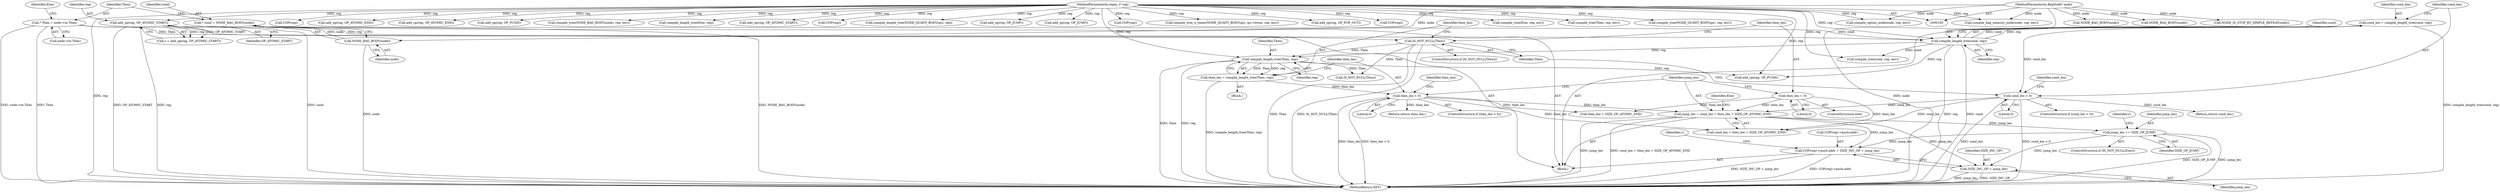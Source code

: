 digraph "1_oniguruma_c509265c5f6ae7264f7b8a8aae1cfa5fc59d108c@del" {
"1000353" [label="(Call,jump_len += SIZE_OP_JUMP)"];
"1000343" [label="(Call,jump_len = cond_len + then_len + SIZE_OP_ATOMIC_END)"];
"1000319" [label="(Call,cond_len < 0)"];
"1000313" [label="(Call,cond_len = compile_length_tree(cond, reg))"];
"1000315" [label="(Call,compile_length_tree(cond, reg))"];
"1000282" [label="(Call,* cond = NODE_BAG_BODY(node))"];
"1000284" [label="(Call,NODE_BAG_BODY(node))"];
"1000101" [label="(MethodParameterIn,BagNode* node)"];
"1000304" [label="(Call,add_op(reg, OP_ATOMIC_START))"];
"1000102" [label="(MethodParameterIn,regex_t* reg)"];
"1000340" [label="(Call,then_len = 0)"];
"1000334" [label="(Call,then_len < 0)"];
"1000328" [label="(Call,then_len = compile_length_tree(Then, reg))"];
"1000330" [label="(Call,compile_length_tree(Then, reg))"];
"1000325" [label="(Call,IS_NOT_NULL(Then))"];
"1000287" [label="(Call,* Then = node->te.Then)"];
"1000367" [label="(Call,COP(reg)->push.addr = SIZE_INC_OP + jump_len)"];
"1000374" [label="(Call,SIZE_INC_OP + jump_len)"];
"1000296" [label="(Identifier,Else)"];
"1000304" [label="(Call,add_op(reg, OP_ATOMIC_START))"];
"1000288" [label="(Identifier,Then)"];
"1000336" [label="(Literal,0)"];
"1000102" [label="(MethodParameterIn,regex_t* reg)"];
"1000313" [label="(Call,cond_len = compile_length_tree(cond, reg))"];
"1000341" [label="(Identifier,then_len)"];
"1000456" [label="(MethodReturn,RET)"];
"1000320" [label="(Identifier,cond_len)"];
"1000306" [label="(Identifier,OP_ATOMIC_START)"];
"1000123" [label="(Call,compile_option_node(node, reg, env))"];
"1000289" [label="(Call,node->te.Then)"];
"1000368" [label="(Call,COP(reg)->push.addr)"];
"1000391" [label="(Call,add_op(reg, OP_ATOMIC_END))"];
"1000355" [label="(Identifier,SIZE_OP_JUMP)"];
"1000340" [label="(Call,then_len = 0)"];
"1000302" [label="(Call,r = add_op(reg, OP_ATOMIC_START))"];
"1000401" [label="(Call,IS_NOT_NULL(Then))"];
"1000272" [label="(Call,add_op(reg, OP_ATOMIC_END))"];
"1000315" [label="(Call,compile_length_tree(cond, reg))"];
"1000337" [label="(Return,return then_len;)"];
"1000331" [label="(Identifier,Then)"];
"1000283" [label="(Identifier,cond)"];
"1000318" [label="(ControlStructure,if (cond_len < 0))"];
"1000334" [label="(Call,then_len < 0)"];
"1000169" [label="(Call,add_op(reg, OP_PUSH))"];
"1000339" [label="(ControlStructure,else)"];
"1000335" [label="(Identifier,then_len)"];
"1000329" [label="(Identifier,then_len)"];
"1000101" [label="(MethodParameterIn,BagNode* node)"];
"1000259" [label="(Call,compile_tree(NODE_BAG_BODY(node), reg, env))"];
"1000423" [label="(Call,compile_length_tree(Else, reg))"];
"1000440" [label="(Call,COP(reg))"];
"1000137" [label="(Call,NODE_BAG_BODY(node))"];
"1000374" [label="(Call,SIZE_INC_OP + jump_len)"];
"1000115" [label="(Call,compile_bag_memory_node(node, reg, env))"];
"1000285" [label="(Identifier,node)"];
"1000248" [label="(Call,add_op(reg, OP_ATOMIC_START))"];
"1000322" [label="(Return,return cond_len;)"];
"1000370" [label="(Call,COP(reg))"];
"1000324" [label="(ControlStructure,if (IS_NOT_NULL(Then)))"];
"1000282" [label="(Call,* cond = NODE_BAG_BODY(node))"];
"1000332" [label="(Identifier,reg)"];
"1000342" [label="(Literal,0)"];
"1000327" [label="(Block,)"];
"1000157" [label="(Call,compile_length_tree(NODE_QUANT_BODY(qn), reg))"];
"1000428" [label="(Call,add_op(reg, OP_JUMP))"];
"1000317" [label="(Identifier,reg)"];
"1000218" [label="(Call,add_op(reg, OP_JUMP))"];
"1000376" [label="(Identifier,jump_len)"];
"1000325" [label="(Call,IS_NOT_NULL(Then))"];
"1000358" [label="(Call,add_op(reg, OP_PUSH))"];
"1000379" [label="(Call,compile_tree(cond, reg, env))"];
"1000344" [label="(Identifier,jump_len)"];
"1000353" [label="(Call,jump_len += SIZE_OP_JUMP)"];
"1000347" [label="(Call,then_len + SIZE_OP_ATOMIC_END)"];
"1000230" [label="(Call,COP(reg))"];
"1000260" [label="(Call,NODE_BAG_BODY(node))"];
"1000375" [label="(Identifier,SIZE_INC_OP)"];
"1000314" [label="(Identifier,cond_len)"];
"1000350" [label="(ControlStructure,if (IS_NOT_NULL(Else)))"];
"1000284" [label="(Call,NODE_BAG_BODY(node))"];
"1000354" [label="(Identifier,jump_len)"];
"1000330" [label="(Call,compile_length_tree(Then, reg))"];
"1000321" [label="(Literal,0)"];
"1000305" [label="(Identifier,reg)"];
"1000141" [label="(Call,compile_tree_n_times(NODE_QUANT_BODY(qn), qn->lower, reg, env))"];
"1000357" [label="(Identifier,r)"];
"1000338" [label="(Identifier,then_len)"];
"1000367" [label="(Call,COP(reg)->push.addr = SIZE_INC_OP + jump_len)"];
"1000207" [label="(Call,add_op(reg, OP_POP_OUT))"];
"1000343" [label="(Call,jump_len = cond_len + then_len + SIZE_OP_ATOMIC_END)"];
"1000378" [label="(Identifier,r)"];
"1000181" [label="(Call,COP(reg))"];
"1000287" [label="(Call,* Then = node->te.Then)"];
"1000449" [label="(Call,compile_tree(Else, reg, env))"];
"1000333" [label="(ControlStructure,if (then_len < 0))"];
"1000328" [label="(Call,then_len = compile_length_tree(Then, reg))"];
"1000319" [label="(Call,cond_len < 0)"];
"1000326" [label="(Identifier,Then)"];
"1000323" [label="(Identifier,cond_len)"];
"1000352" [label="(Identifier,Else)"];
"1000277" [label="(Block,)"];
"1000406" [label="(Call,compile_tree(Then, reg, env))"];
"1000316" [label="(Identifier,cond)"];
"1000130" [label="(Call,NODE_IS_STOP_BT_SIMPLE_REPEAT(node))"];
"1000194" [label="(Call,compile_tree(NODE_QUANT_BODY(qn), reg, env))"];
"1000345" [label="(Call,cond_len + then_len + SIZE_OP_ATOMIC_END)"];
"1000353" -> "1000350"  [label="AST: "];
"1000353" -> "1000355"  [label="CFG: "];
"1000354" -> "1000353"  [label="AST: "];
"1000355" -> "1000353"  [label="AST: "];
"1000357" -> "1000353"  [label="CFG: "];
"1000353" -> "1000456"  [label="DDG: jump_len"];
"1000353" -> "1000456"  [label="DDG: SIZE_OP_JUMP"];
"1000343" -> "1000353"  [label="DDG: jump_len"];
"1000353" -> "1000367"  [label="DDG: jump_len"];
"1000353" -> "1000374"  [label="DDG: jump_len"];
"1000343" -> "1000277"  [label="AST: "];
"1000343" -> "1000345"  [label="CFG: "];
"1000344" -> "1000343"  [label="AST: "];
"1000345" -> "1000343"  [label="AST: "];
"1000352" -> "1000343"  [label="CFG: "];
"1000343" -> "1000456"  [label="DDG: jump_len"];
"1000343" -> "1000456"  [label="DDG: cond_len + then_len + SIZE_OP_ATOMIC_END"];
"1000319" -> "1000343"  [label="DDG: cond_len"];
"1000340" -> "1000343"  [label="DDG: then_len"];
"1000334" -> "1000343"  [label="DDG: then_len"];
"1000343" -> "1000367"  [label="DDG: jump_len"];
"1000343" -> "1000374"  [label="DDG: jump_len"];
"1000319" -> "1000318"  [label="AST: "];
"1000319" -> "1000321"  [label="CFG: "];
"1000320" -> "1000319"  [label="AST: "];
"1000321" -> "1000319"  [label="AST: "];
"1000323" -> "1000319"  [label="CFG: "];
"1000326" -> "1000319"  [label="CFG: "];
"1000319" -> "1000456"  [label="DDG: cond_len < 0"];
"1000319" -> "1000456"  [label="DDG: cond_len"];
"1000313" -> "1000319"  [label="DDG: cond_len"];
"1000319" -> "1000322"  [label="DDG: cond_len"];
"1000319" -> "1000345"  [label="DDG: cond_len"];
"1000313" -> "1000277"  [label="AST: "];
"1000313" -> "1000315"  [label="CFG: "];
"1000314" -> "1000313"  [label="AST: "];
"1000315" -> "1000313"  [label="AST: "];
"1000320" -> "1000313"  [label="CFG: "];
"1000313" -> "1000456"  [label="DDG: compile_length_tree(cond, reg)"];
"1000315" -> "1000313"  [label="DDG: cond"];
"1000315" -> "1000313"  [label="DDG: reg"];
"1000315" -> "1000317"  [label="CFG: "];
"1000316" -> "1000315"  [label="AST: "];
"1000317" -> "1000315"  [label="AST: "];
"1000315" -> "1000456"  [label="DDG: cond"];
"1000315" -> "1000456"  [label="DDG: reg"];
"1000282" -> "1000315"  [label="DDG: cond"];
"1000304" -> "1000315"  [label="DDG: reg"];
"1000102" -> "1000315"  [label="DDG: reg"];
"1000315" -> "1000330"  [label="DDG: reg"];
"1000315" -> "1000358"  [label="DDG: reg"];
"1000315" -> "1000379"  [label="DDG: cond"];
"1000282" -> "1000277"  [label="AST: "];
"1000282" -> "1000284"  [label="CFG: "];
"1000283" -> "1000282"  [label="AST: "];
"1000284" -> "1000282"  [label="AST: "];
"1000288" -> "1000282"  [label="CFG: "];
"1000282" -> "1000456"  [label="DDG: NODE_BAG_BODY(node)"];
"1000282" -> "1000456"  [label="DDG: cond"];
"1000284" -> "1000282"  [label="DDG: node"];
"1000284" -> "1000285"  [label="CFG: "];
"1000285" -> "1000284"  [label="AST: "];
"1000284" -> "1000456"  [label="DDG: node"];
"1000101" -> "1000284"  [label="DDG: node"];
"1000101" -> "1000100"  [label="AST: "];
"1000101" -> "1000456"  [label="DDG: node"];
"1000101" -> "1000115"  [label="DDG: node"];
"1000101" -> "1000123"  [label="DDG: node"];
"1000101" -> "1000130"  [label="DDG: node"];
"1000101" -> "1000137"  [label="DDG: node"];
"1000101" -> "1000260"  [label="DDG: node"];
"1000304" -> "1000302"  [label="AST: "];
"1000304" -> "1000306"  [label="CFG: "];
"1000305" -> "1000304"  [label="AST: "];
"1000306" -> "1000304"  [label="AST: "];
"1000302" -> "1000304"  [label="CFG: "];
"1000304" -> "1000456"  [label="DDG: reg"];
"1000304" -> "1000456"  [label="DDG: OP_ATOMIC_START"];
"1000304" -> "1000302"  [label="DDG: reg"];
"1000304" -> "1000302"  [label="DDG: OP_ATOMIC_START"];
"1000102" -> "1000304"  [label="DDG: reg"];
"1000102" -> "1000100"  [label="AST: "];
"1000102" -> "1000456"  [label="DDG: reg"];
"1000102" -> "1000115"  [label="DDG: reg"];
"1000102" -> "1000123"  [label="DDG: reg"];
"1000102" -> "1000141"  [label="DDG: reg"];
"1000102" -> "1000157"  [label="DDG: reg"];
"1000102" -> "1000169"  [label="DDG: reg"];
"1000102" -> "1000181"  [label="DDG: reg"];
"1000102" -> "1000194"  [label="DDG: reg"];
"1000102" -> "1000207"  [label="DDG: reg"];
"1000102" -> "1000218"  [label="DDG: reg"];
"1000102" -> "1000230"  [label="DDG: reg"];
"1000102" -> "1000248"  [label="DDG: reg"];
"1000102" -> "1000259"  [label="DDG: reg"];
"1000102" -> "1000272"  [label="DDG: reg"];
"1000102" -> "1000330"  [label="DDG: reg"];
"1000102" -> "1000358"  [label="DDG: reg"];
"1000102" -> "1000370"  [label="DDG: reg"];
"1000102" -> "1000379"  [label="DDG: reg"];
"1000102" -> "1000391"  [label="DDG: reg"];
"1000102" -> "1000406"  [label="DDG: reg"];
"1000102" -> "1000423"  [label="DDG: reg"];
"1000102" -> "1000428"  [label="DDG: reg"];
"1000102" -> "1000440"  [label="DDG: reg"];
"1000102" -> "1000449"  [label="DDG: reg"];
"1000340" -> "1000339"  [label="AST: "];
"1000340" -> "1000342"  [label="CFG: "];
"1000341" -> "1000340"  [label="AST: "];
"1000342" -> "1000340"  [label="AST: "];
"1000344" -> "1000340"  [label="CFG: "];
"1000340" -> "1000345"  [label="DDG: then_len"];
"1000340" -> "1000347"  [label="DDG: then_len"];
"1000334" -> "1000333"  [label="AST: "];
"1000334" -> "1000336"  [label="CFG: "];
"1000335" -> "1000334"  [label="AST: "];
"1000336" -> "1000334"  [label="AST: "];
"1000338" -> "1000334"  [label="CFG: "];
"1000344" -> "1000334"  [label="CFG: "];
"1000334" -> "1000456"  [label="DDG: then_len < 0"];
"1000334" -> "1000456"  [label="DDG: then_len"];
"1000328" -> "1000334"  [label="DDG: then_len"];
"1000334" -> "1000337"  [label="DDG: then_len"];
"1000334" -> "1000345"  [label="DDG: then_len"];
"1000334" -> "1000347"  [label="DDG: then_len"];
"1000328" -> "1000327"  [label="AST: "];
"1000328" -> "1000330"  [label="CFG: "];
"1000329" -> "1000328"  [label="AST: "];
"1000330" -> "1000328"  [label="AST: "];
"1000335" -> "1000328"  [label="CFG: "];
"1000328" -> "1000456"  [label="DDG: compile_length_tree(Then, reg)"];
"1000330" -> "1000328"  [label="DDG: Then"];
"1000330" -> "1000328"  [label="DDG: reg"];
"1000330" -> "1000332"  [label="CFG: "];
"1000331" -> "1000330"  [label="AST: "];
"1000332" -> "1000330"  [label="AST: "];
"1000330" -> "1000456"  [label="DDG: Then"];
"1000330" -> "1000456"  [label="DDG: reg"];
"1000325" -> "1000330"  [label="DDG: Then"];
"1000330" -> "1000358"  [label="DDG: reg"];
"1000330" -> "1000401"  [label="DDG: Then"];
"1000325" -> "1000324"  [label="AST: "];
"1000325" -> "1000326"  [label="CFG: "];
"1000326" -> "1000325"  [label="AST: "];
"1000329" -> "1000325"  [label="CFG: "];
"1000341" -> "1000325"  [label="CFG: "];
"1000325" -> "1000456"  [label="DDG: Then"];
"1000325" -> "1000456"  [label="DDG: IS_NOT_NULL(Then)"];
"1000287" -> "1000325"  [label="DDG: Then"];
"1000325" -> "1000401"  [label="DDG: Then"];
"1000287" -> "1000277"  [label="AST: "];
"1000287" -> "1000289"  [label="CFG: "];
"1000288" -> "1000287"  [label="AST: "];
"1000289" -> "1000287"  [label="AST: "];
"1000296" -> "1000287"  [label="CFG: "];
"1000287" -> "1000456"  [label="DDG: node->te.Then"];
"1000287" -> "1000456"  [label="DDG: Then"];
"1000367" -> "1000277"  [label="AST: "];
"1000367" -> "1000374"  [label="CFG: "];
"1000368" -> "1000367"  [label="AST: "];
"1000374" -> "1000367"  [label="AST: "];
"1000378" -> "1000367"  [label="CFG: "];
"1000367" -> "1000456"  [label="DDG: COP(reg)->push.addr"];
"1000367" -> "1000456"  [label="DDG: SIZE_INC_OP + jump_len"];
"1000374" -> "1000376"  [label="CFG: "];
"1000375" -> "1000374"  [label="AST: "];
"1000376" -> "1000374"  [label="AST: "];
"1000374" -> "1000456"  [label="DDG: jump_len"];
"1000374" -> "1000456"  [label="DDG: SIZE_INC_OP"];
}
